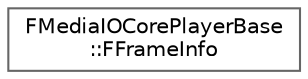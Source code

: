 digraph "Graphical Class Hierarchy"
{
 // INTERACTIVE_SVG=YES
 // LATEX_PDF_SIZE
  bgcolor="transparent";
  edge [fontname=Helvetica,fontsize=10,labelfontname=Helvetica,labelfontsize=10];
  node [fontname=Helvetica,fontsize=10,shape=box,height=0.2,width=0.4];
  rankdir="LR";
  Node0 [id="Node000000",label="FMediaIOCorePlayerBase\l::FFrameInfo",height=0.2,width=0.4,color="grey40", fillcolor="white", style="filled",URL="$dc/d7c/classFMediaIOCorePlayerBase_1_1FFrameInfo.html",tooltip="Class used to pass information about current frame for sample picking."];
}
